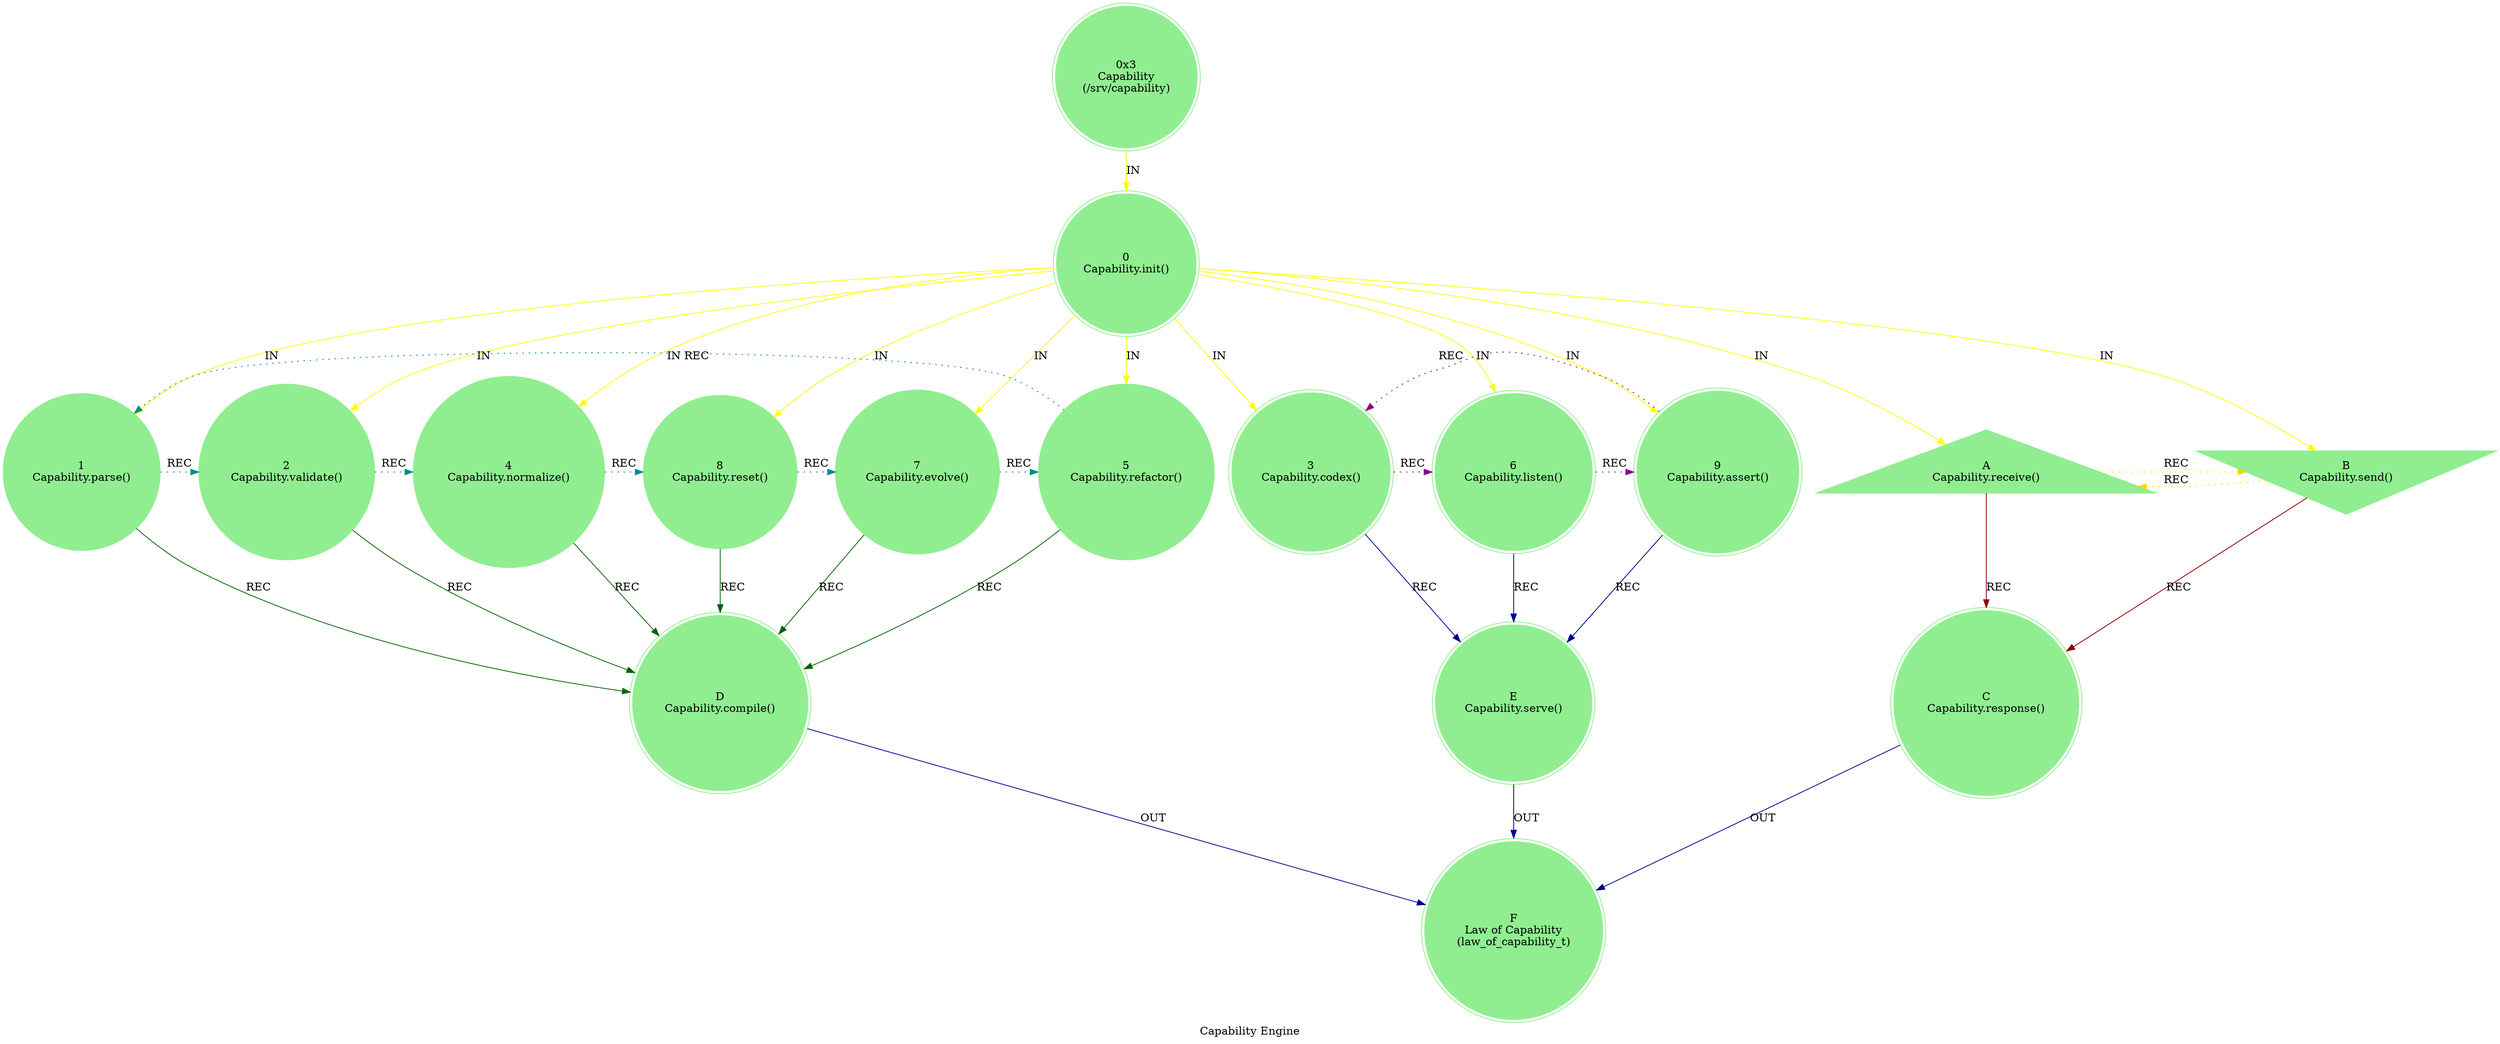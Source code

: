 digraph G {
    label = "Capability Engine";
    style = filled;
    color = red;
    comment = "";
    node [shape = polygon; sides = 6; style = filled; color = lightgreen;];
    
    spark_3_mythos_t [label = "0x3\nCapability\n(/srv/capability)";shape = doublecircle;];
    
    // The Sacred 3-6-9 (Boundary of Perception).
    // "If you knew the magnificence of 3, 6, and 9, you would have a key to the universe." — Tesla.
    // The 1-2-4-8-7-5 Vortex (Boundary of Comprehension).
    // r0::meta();r1,r2,r4,r8,r7,r5;r3,r6,r;ra::receive(),rb::send(),rc::dispatch(),rd::commit(),re::serve(),rf::exec() 
    spark_0_capability_t [label = "0\nCapability.init()";shape = doublecircle;comment = "Engine Init";];
    spark_1_capability_t [label = "1\nCapability.parse()";shape = circle;comment = "";];
    spark_2_capability_t [label = "2\nCapability.validate()";shape = circle;comment = "";];
    spark_4_capability_t [label = "4\nCapability.normalize()";shape = circle;comment = "";];
    spark_8_capability_t [label = "8\nCapability.reset()";shape = circle;comment = "";];
    spark_7_capability_t [label = "7\nCapability.evolve()";shape = circle;comment = "";];
    spark_5_capability_t [label = "5\nCapability.refactor()";shape = circle;comment = "";];
    spark_3_capability_t [label = "3\nCapability.codex()";shape = doublecircle;comment = "`/sys/codex`";];
    spark_6_capability_t [label = "6\nCapability.listen()";shape = doublecircle;comment = "";];
    spark_9_capability_t [label = "9\nCapability.assert()";shape = doublecircle;comment = "";];
    spark_a_capability_t [label = "A\nCapability.receive()";shape = triangle;comment = "";];
    spark_b_capability_t [label = "B\nCapability.send()";shape = invtriangle;comment = "";];
    spark_c_capability_t [label = "C\nCapability.response()";shape = doublecircle;comment = "";];
    spark_d_capability_t [label = "D\nCapability.compile()";shape = doublecircle;comment = "";];
    spark_e_capability_t [label = "E\nCapability.serve()";shape = doublecircle;comment = "`/sys/capability`";];
    spark_f_capability_t [label = "F\nLaw of Capability\n(law_of_capability_t)";shape = doublecircle;comment = "";];
    
    // IN = Input
    // OUT = Output
    // REC = Recursion
    spark_3_mythos_t -> spark_0_capability_t -> {spark_a_capability_t spark_b_capability_t spark_1_capability_t spark_2_capability_t spark_3_capability_t spark_4_capability_t spark_5_capability_t spark_6_capability_t spark_7_capability_t spark_8_capability_t spark_9_capability_t} [label = "IN"; color = yellow; comment = "";];
    
    {spark_a_capability_t spark_b_capability_t} -> spark_c_capability_t [label = "REC"; color = darkred; comment = "";];
    {spark_1_capability_t spark_2_capability_t spark_4_capability_t spark_8_capability_t spark_7_capability_t spark_5_capability_t} -> spark_d_capability_t [label = "REC"; color = darkgreen; comment = "";];
    {spark_3_capability_t spark_6_capability_t spark_9_capability_t} -> spark_e_capability_t [label = "REC"; color = darkblue; comment = "";];
    
    spark_1_capability_t -> spark_2_capability_t -> spark_4_capability_t -> spark_8_capability_t -> spark_7_capability_t -> spark_5_capability_t -> spark_1_capability_t [label = "REC"; color = darkcyan; comment = ""; style = dotted; constraint = false;];
    spark_3_capability_t -> spark_6_capability_t -> spark_9_capability_t -> spark_3_capability_t [label = "REC"; color = darkmagenta; comment = ""; style = dotted; constraint = false;];
    spark_a_capability_t -> spark_b_capability_t -> spark_a_capability_t [label = "REC"; color = gold; comment = ""; style = dotted; constraint = false;];
    
    {spark_c_capability_t spark_d_capability_t spark_e_capability_t} -> spark_f_capability_t [label = "OUT"; color = darkblue; comment = "";];
}